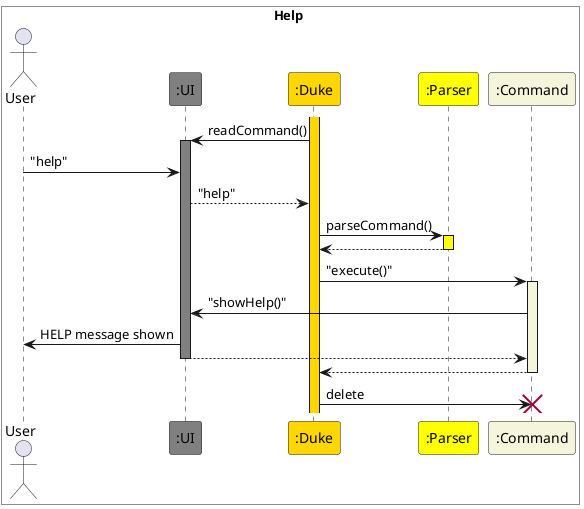 @startuml Help
box Help #White
Actor User

participant ":UI" as UI #Gray
participant ":Duke" as Duke #Gold
participant ":Parser" as Parser #Yellow
participant ":Command" as Command1 #Beige
end box

activate Duke #Gold
Duke -> UI : readCommand()
activate UI #Gray
User -> UI : "help"
UI --> Duke : "help"
Duke -> Parser : parseCommand()
activate Parser #Yellow
Parser --> Duke
deactivate Parser
Duke -> Command1 : "execute()"
activate Command1 #Beige
Command1 -> UI : "showHelp()"
UI -> User : HELP message shown
UI --> Command1
deactivate UI
Command1 --> Duke
deactivate Command1
Duke -> Command1 : delete
destroy Command1


@enduml